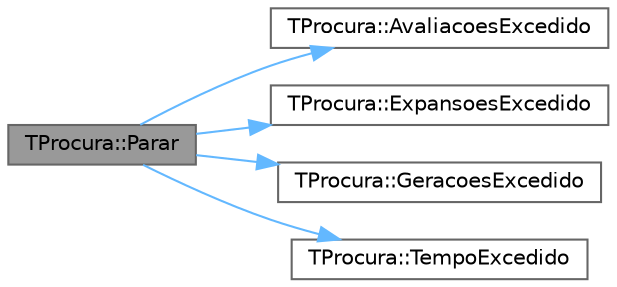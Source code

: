 digraph "TProcura::Parar"
{
 // LATEX_PDF_SIZE
  bgcolor="transparent";
  edge [fontname=Helvetica,fontsize=10,labelfontname=Helvetica,labelfontsize=10];
  node [fontname=Helvetica,fontsize=10,shape=box,height=0.2,width=0.4];
  rankdir="LR";
  Node1 [id="Node000001",label="TProcura::Parar",height=0.2,width=0.4,color="gray40", fillcolor="grey60", style="filled", fontcolor="black",tooltip="Verifica se a procura deve ser interrompida."];
  Node1 -> Node2 [id="edge5_Node000001_Node000002",color="steelblue1",style="solid",tooltip=" "];
  Node2 [id="Node000002",label="TProcura::AvaliacoesExcedido",height=0.2,width=0.4,color="grey40", fillcolor="white", style="filled",URL="$classTProcura.html#a22a7b22938205606fb7c3c8e29411d07",tooltip=" "];
  Node1 -> Node3 [id="edge6_Node000001_Node000003",color="steelblue1",style="solid",tooltip=" "];
  Node3 [id="Node000003",label="TProcura::ExpansoesExcedido",height=0.2,width=0.4,color="grey40", fillcolor="white", style="filled",URL="$classTProcura.html#a476a43ad056a18e8fb6e0a3e19499843",tooltip=" "];
  Node1 -> Node4 [id="edge7_Node000001_Node000004",color="steelblue1",style="solid",tooltip=" "];
  Node4 [id="Node000004",label="TProcura::GeracoesExcedido",height=0.2,width=0.4,color="grey40", fillcolor="white", style="filled",URL="$classTProcura.html#ab9ea7758032fbdc9f22bfed9f76b6fdf",tooltip=" "];
  Node1 -> Node5 [id="edge8_Node000001_Node000005",color="steelblue1",style="solid",tooltip=" "];
  Node5 [id="Node000005",label="TProcura::TempoExcedido",height=0.2,width=0.4,color="grey40", fillcolor="white", style="filled",URL="$classTProcura.html#afa3015ac104b603930d3f60a34c09fff",tooltip=" "];
}
